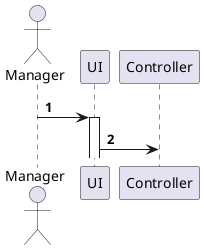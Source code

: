 @startuml
'https://plantuml.com/sequence-diagram

autonumber
actor Manager
Manager -> UI
activate UI

UI -> Controller

@enduml

